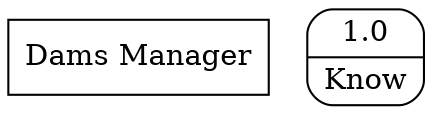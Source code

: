 digraph dfd2{ 
node[shape=record]
200 [label="Dams Manager" shape=box];
201 [label="{<f0> 1.0|<f1> Know }" shape=Mrecord];
}